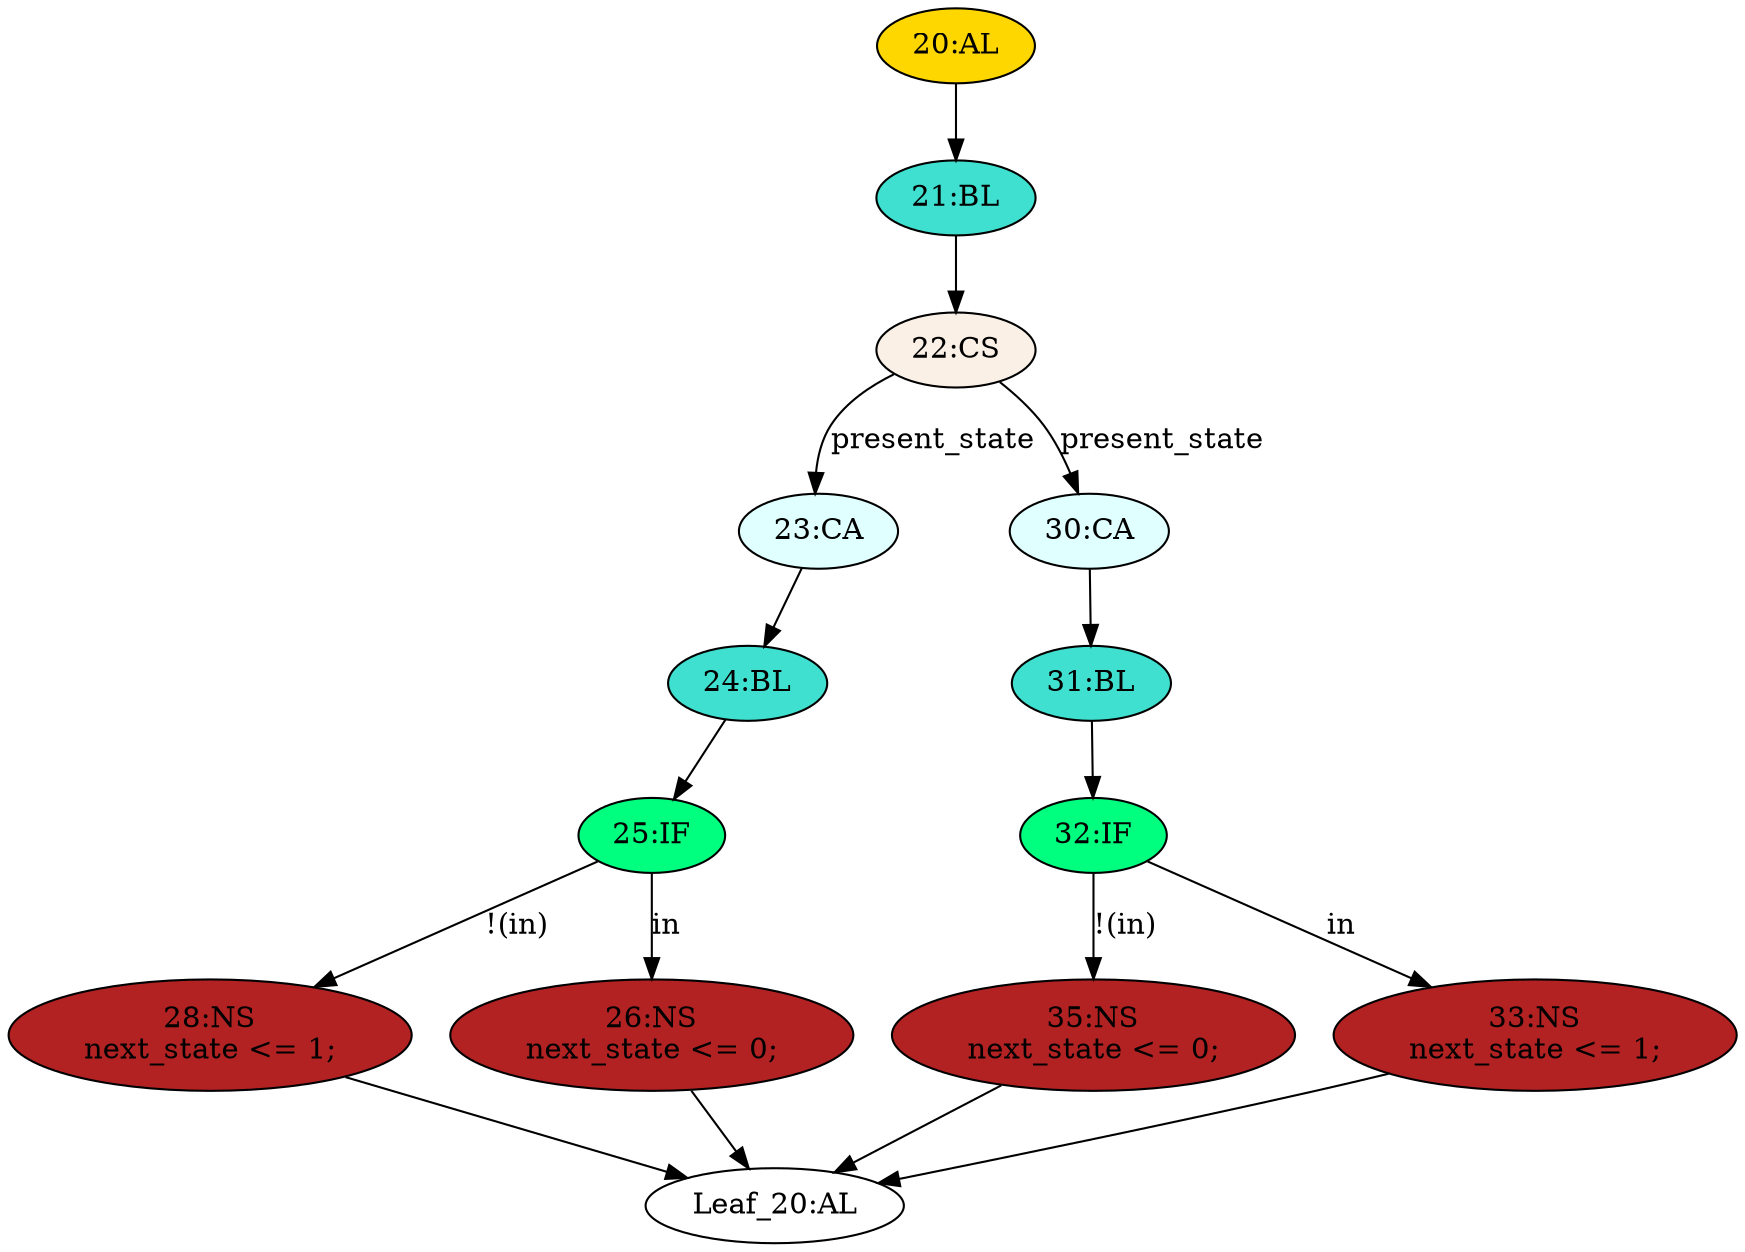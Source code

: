 strict digraph "" {
	node [label="\N"];
	"23:CA"	[ast="<pyverilog.vparser.ast.Case object at 0x7eff0c4c63d0>",
		fillcolor=lightcyan,
		label="23:CA",
		statements="[]",
		style=filled,
		typ=Case];
	"24:BL"	[ast="<pyverilog.vparser.ast.Block object at 0x7eff0c4c6450>",
		fillcolor=turquoise,
		label="24:BL",
		statements="[]",
		style=filled,
		typ=Block];
	"23:CA" -> "24:BL"	[cond="[]",
		lineno=None];
	"20:AL"	[ast="<pyverilog.vparser.ast.Always object at 0x7eff0c4c6110>",
		clk_sens=False,
		fillcolor=gold,
		label="20:AL",
		sens="['in', 'present_state']",
		statements="[]",
		style=filled,
		typ=Always,
		use_var="['present_state', 'in']"];
	"21:BL"	[ast="<pyverilog.vparser.ast.Block object at 0x7eff0c4c62d0>",
		fillcolor=turquoise,
		label="21:BL",
		statements="[]",
		style=filled,
		typ=Block];
	"20:AL" -> "21:BL"	[cond="[]",
		lineno=None];
	"32:IF"	[ast="<pyverilog.vparser.ast.IfStatement object at 0x7eff0c4c68d0>",
		fillcolor=springgreen,
		label="32:IF",
		statements="[]",
		style=filled,
		typ=IfStatement];
	"35:NS"	[ast="<pyverilog.vparser.ast.NonblockingSubstitution object at 0x7eff0c4c6910>",
		fillcolor=firebrick,
		label="35:NS
next_state <= 0;",
		statements="[<pyverilog.vparser.ast.NonblockingSubstitution object at 0x7eff0c4c6910>]",
		style=filled,
		typ=NonblockingSubstitution];
	"32:IF" -> "35:NS"	[cond="['in']",
		label="!(in)",
		lineno=32];
	"33:NS"	[ast="<pyverilog.vparser.ast.NonblockingSubstitution object at 0x7eff0c4e84d0>",
		fillcolor=firebrick,
		label="33:NS
next_state <= 1;",
		statements="[<pyverilog.vparser.ast.NonblockingSubstitution object at 0x7eff0c4e84d0>]",
		style=filled,
		typ=NonblockingSubstitution];
	"32:IF" -> "33:NS"	[cond="['in']",
		label=in,
		lineno=32];
	"30:CA"	[ast="<pyverilog.vparser.ast.Case object at 0x7eff0c4c6810>",
		fillcolor=lightcyan,
		label="30:CA",
		statements="[]",
		style=filled,
		typ=Case];
	"31:BL"	[ast="<pyverilog.vparser.ast.Block object at 0x7eff0c4c6890>",
		fillcolor=turquoise,
		label="31:BL",
		statements="[]",
		style=filled,
		typ=Block];
	"30:CA" -> "31:BL"	[cond="[]",
		lineno=None];
	"31:BL" -> "32:IF"	[cond="[]",
		lineno=None];
	"Leaf_20:AL"	[def_var="['next_state']",
		label="Leaf_20:AL"];
	"35:NS" -> "Leaf_20:AL"	[cond="[]",
		lineno=None];
	"25:IF"	[ast="<pyverilog.vparser.ast.IfStatement object at 0x7eff0c4c6490>",
		fillcolor=springgreen,
		label="25:IF",
		statements="[]",
		style=filled,
		typ=IfStatement];
	"24:BL" -> "25:IF"	[cond="[]",
		lineno=None];
	"28:NS"	[ast="<pyverilog.vparser.ast.NonblockingSubstitution object at 0x7eff0c4c6510>",
		fillcolor=firebrick,
		label="28:NS
next_state <= 1;",
		statements="[<pyverilog.vparser.ast.NonblockingSubstitution object at 0x7eff0c4c6510>]",
		style=filled,
		typ=NonblockingSubstitution];
	"28:NS" -> "Leaf_20:AL"	[cond="[]",
		lineno=None];
	"33:NS" -> "Leaf_20:AL"	[cond="[]",
		lineno=None];
	"25:IF" -> "28:NS"	[cond="['in']",
		label="!(in)",
		lineno=25];
	"26:NS"	[ast="<pyverilog.vparser.ast.NonblockingSubstitution object at 0x7eff0c4c6690>",
		fillcolor=firebrick,
		label="26:NS
next_state <= 0;",
		statements="[<pyverilog.vparser.ast.NonblockingSubstitution object at 0x7eff0c4c6690>]",
		style=filled,
		typ=NonblockingSubstitution];
	"25:IF" -> "26:NS"	[cond="['in']",
		label=in,
		lineno=25];
	"22:CS"	[ast="<pyverilog.vparser.ast.CaseStatement object at 0x7eff0c4c6310>",
		fillcolor=linen,
		label="22:CS",
		statements="[]",
		style=filled,
		typ=CaseStatement];
	"22:CS" -> "23:CA"	[cond="['present_state']",
		label=present_state,
		lineno=22];
	"22:CS" -> "30:CA"	[cond="['present_state']",
		label=present_state,
		lineno=22];
	"26:NS" -> "Leaf_20:AL"	[cond="[]",
		lineno=None];
	"21:BL" -> "22:CS"	[cond="[]",
		lineno=None];
}
